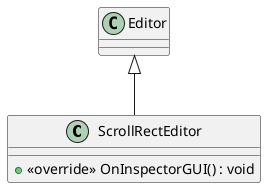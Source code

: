 @startuml
class ScrollRectEditor {
    + <<override>> OnInspectorGUI() : void
}
Editor <|-- ScrollRectEditor
@enduml
